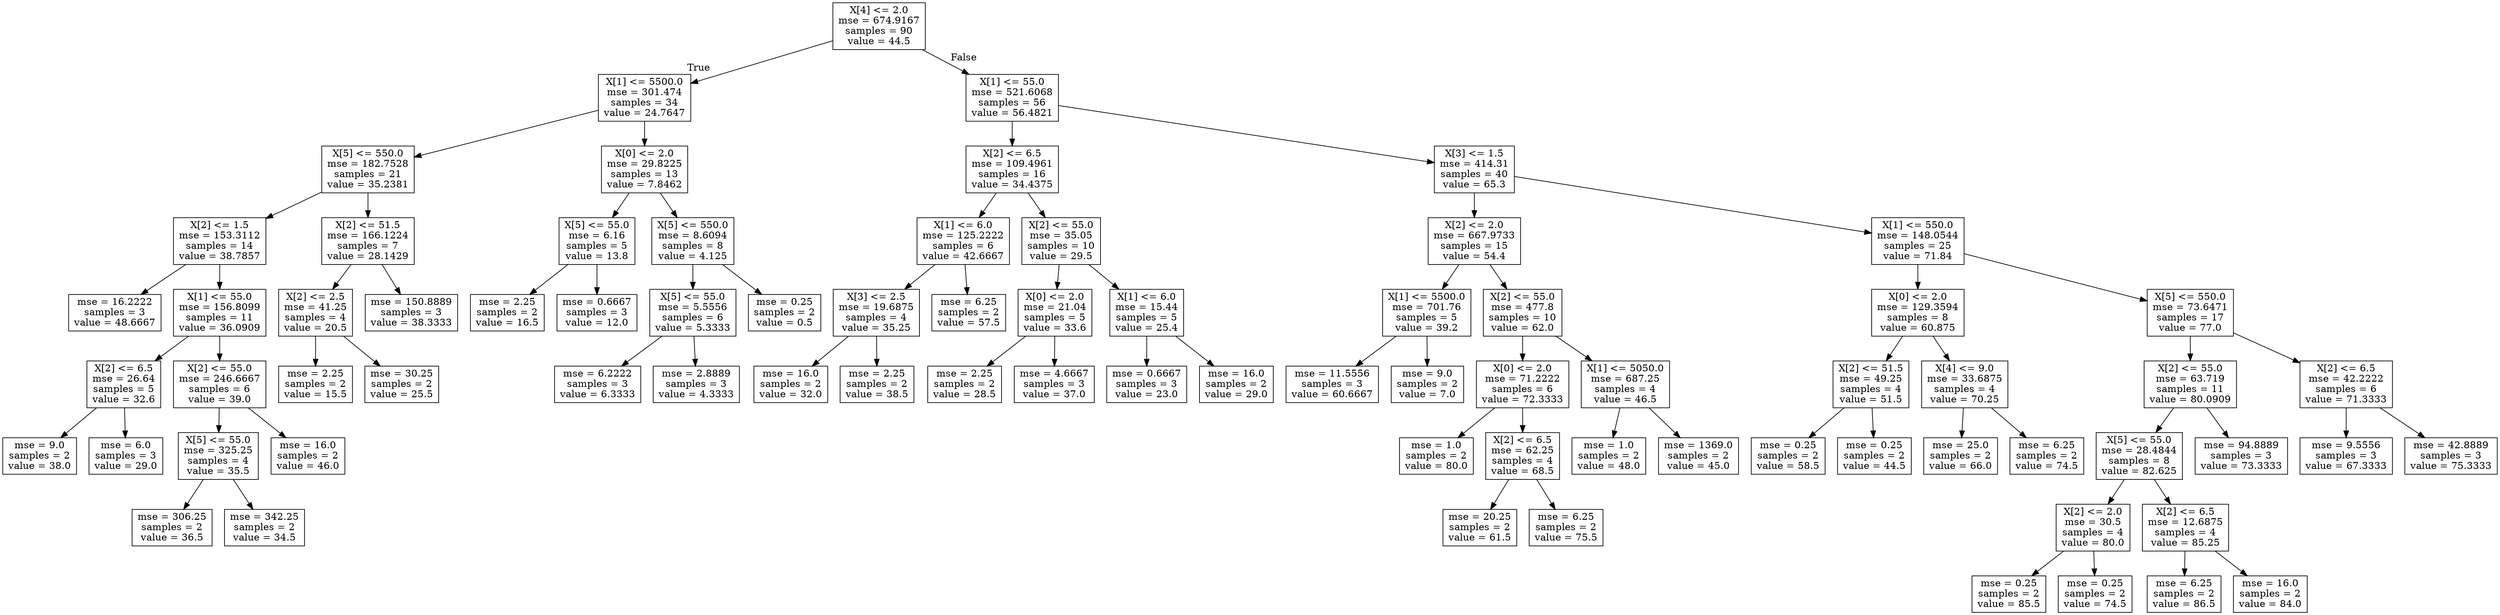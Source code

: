 digraph Tree {
node [shape=box] ;
0 [label="X[4] <= 2.0\nmse = 674.9167\nsamples = 90\nvalue = 44.5"] ;
1 [label="X[1] <= 5500.0\nmse = 301.474\nsamples = 34\nvalue = 24.7647"] ;
0 -> 1 [labeldistance=2.5, labelangle=45, headlabel="True"] ;
2 [label="X[5] <= 550.0\nmse = 182.7528\nsamples = 21\nvalue = 35.2381"] ;
1 -> 2 ;
3 [label="X[2] <= 1.5\nmse = 153.3112\nsamples = 14\nvalue = 38.7857"] ;
2 -> 3 ;
4 [label="mse = 16.2222\nsamples = 3\nvalue = 48.6667"] ;
3 -> 4 ;
5 [label="X[1] <= 55.0\nmse = 156.8099\nsamples = 11\nvalue = 36.0909"] ;
3 -> 5 ;
6 [label="X[2] <= 6.5\nmse = 26.64\nsamples = 5\nvalue = 32.6"] ;
5 -> 6 ;
7 [label="mse = 9.0\nsamples = 2\nvalue = 38.0"] ;
6 -> 7 ;
8 [label="mse = 6.0\nsamples = 3\nvalue = 29.0"] ;
6 -> 8 ;
9 [label="X[2] <= 55.0\nmse = 246.6667\nsamples = 6\nvalue = 39.0"] ;
5 -> 9 ;
10 [label="X[5] <= 55.0\nmse = 325.25\nsamples = 4\nvalue = 35.5"] ;
9 -> 10 ;
11 [label="mse = 306.25\nsamples = 2\nvalue = 36.5"] ;
10 -> 11 ;
12 [label="mse = 342.25\nsamples = 2\nvalue = 34.5"] ;
10 -> 12 ;
13 [label="mse = 16.0\nsamples = 2\nvalue = 46.0"] ;
9 -> 13 ;
14 [label="X[2] <= 51.5\nmse = 166.1224\nsamples = 7\nvalue = 28.1429"] ;
2 -> 14 ;
15 [label="X[2] <= 2.5\nmse = 41.25\nsamples = 4\nvalue = 20.5"] ;
14 -> 15 ;
16 [label="mse = 2.25\nsamples = 2\nvalue = 15.5"] ;
15 -> 16 ;
17 [label="mse = 30.25\nsamples = 2\nvalue = 25.5"] ;
15 -> 17 ;
18 [label="mse = 150.8889\nsamples = 3\nvalue = 38.3333"] ;
14 -> 18 ;
19 [label="X[0] <= 2.0\nmse = 29.8225\nsamples = 13\nvalue = 7.8462"] ;
1 -> 19 ;
20 [label="X[5] <= 55.0\nmse = 6.16\nsamples = 5\nvalue = 13.8"] ;
19 -> 20 ;
21 [label="mse = 2.25\nsamples = 2\nvalue = 16.5"] ;
20 -> 21 ;
22 [label="mse = 0.6667\nsamples = 3\nvalue = 12.0"] ;
20 -> 22 ;
23 [label="X[5] <= 550.0\nmse = 8.6094\nsamples = 8\nvalue = 4.125"] ;
19 -> 23 ;
24 [label="X[5] <= 55.0\nmse = 5.5556\nsamples = 6\nvalue = 5.3333"] ;
23 -> 24 ;
25 [label="mse = 6.2222\nsamples = 3\nvalue = 6.3333"] ;
24 -> 25 ;
26 [label="mse = 2.8889\nsamples = 3\nvalue = 4.3333"] ;
24 -> 26 ;
27 [label="mse = 0.25\nsamples = 2\nvalue = 0.5"] ;
23 -> 27 ;
28 [label="X[1] <= 55.0\nmse = 521.6068\nsamples = 56\nvalue = 56.4821"] ;
0 -> 28 [labeldistance=2.5, labelangle=-45, headlabel="False"] ;
29 [label="X[2] <= 6.5\nmse = 109.4961\nsamples = 16\nvalue = 34.4375"] ;
28 -> 29 ;
30 [label="X[1] <= 6.0\nmse = 125.2222\nsamples = 6\nvalue = 42.6667"] ;
29 -> 30 ;
31 [label="X[3] <= 2.5\nmse = 19.6875\nsamples = 4\nvalue = 35.25"] ;
30 -> 31 ;
32 [label="mse = 16.0\nsamples = 2\nvalue = 32.0"] ;
31 -> 32 ;
33 [label="mse = 2.25\nsamples = 2\nvalue = 38.5"] ;
31 -> 33 ;
34 [label="mse = 6.25\nsamples = 2\nvalue = 57.5"] ;
30 -> 34 ;
35 [label="X[2] <= 55.0\nmse = 35.05\nsamples = 10\nvalue = 29.5"] ;
29 -> 35 ;
36 [label="X[0] <= 2.0\nmse = 21.04\nsamples = 5\nvalue = 33.6"] ;
35 -> 36 ;
37 [label="mse = 2.25\nsamples = 2\nvalue = 28.5"] ;
36 -> 37 ;
38 [label="mse = 4.6667\nsamples = 3\nvalue = 37.0"] ;
36 -> 38 ;
39 [label="X[1] <= 6.0\nmse = 15.44\nsamples = 5\nvalue = 25.4"] ;
35 -> 39 ;
40 [label="mse = 0.6667\nsamples = 3\nvalue = 23.0"] ;
39 -> 40 ;
41 [label="mse = 16.0\nsamples = 2\nvalue = 29.0"] ;
39 -> 41 ;
42 [label="X[3] <= 1.5\nmse = 414.31\nsamples = 40\nvalue = 65.3"] ;
28 -> 42 ;
43 [label="X[2] <= 2.0\nmse = 667.9733\nsamples = 15\nvalue = 54.4"] ;
42 -> 43 ;
44 [label="X[1] <= 5500.0\nmse = 701.76\nsamples = 5\nvalue = 39.2"] ;
43 -> 44 ;
45 [label="mse = 11.5556\nsamples = 3\nvalue = 60.6667"] ;
44 -> 45 ;
46 [label="mse = 9.0\nsamples = 2\nvalue = 7.0"] ;
44 -> 46 ;
47 [label="X[2] <= 55.0\nmse = 477.8\nsamples = 10\nvalue = 62.0"] ;
43 -> 47 ;
48 [label="X[0] <= 2.0\nmse = 71.2222\nsamples = 6\nvalue = 72.3333"] ;
47 -> 48 ;
49 [label="mse = 1.0\nsamples = 2\nvalue = 80.0"] ;
48 -> 49 ;
50 [label="X[2] <= 6.5\nmse = 62.25\nsamples = 4\nvalue = 68.5"] ;
48 -> 50 ;
51 [label="mse = 20.25\nsamples = 2\nvalue = 61.5"] ;
50 -> 51 ;
52 [label="mse = 6.25\nsamples = 2\nvalue = 75.5"] ;
50 -> 52 ;
53 [label="X[1] <= 5050.0\nmse = 687.25\nsamples = 4\nvalue = 46.5"] ;
47 -> 53 ;
54 [label="mse = 1.0\nsamples = 2\nvalue = 48.0"] ;
53 -> 54 ;
55 [label="mse = 1369.0\nsamples = 2\nvalue = 45.0"] ;
53 -> 55 ;
56 [label="X[1] <= 550.0\nmse = 148.0544\nsamples = 25\nvalue = 71.84"] ;
42 -> 56 ;
57 [label="X[0] <= 2.0\nmse = 129.3594\nsamples = 8\nvalue = 60.875"] ;
56 -> 57 ;
58 [label="X[2] <= 51.5\nmse = 49.25\nsamples = 4\nvalue = 51.5"] ;
57 -> 58 ;
59 [label="mse = 0.25\nsamples = 2\nvalue = 58.5"] ;
58 -> 59 ;
60 [label="mse = 0.25\nsamples = 2\nvalue = 44.5"] ;
58 -> 60 ;
61 [label="X[4] <= 9.0\nmse = 33.6875\nsamples = 4\nvalue = 70.25"] ;
57 -> 61 ;
62 [label="mse = 25.0\nsamples = 2\nvalue = 66.0"] ;
61 -> 62 ;
63 [label="mse = 6.25\nsamples = 2\nvalue = 74.5"] ;
61 -> 63 ;
64 [label="X[5] <= 550.0\nmse = 73.6471\nsamples = 17\nvalue = 77.0"] ;
56 -> 64 ;
65 [label="X[2] <= 55.0\nmse = 63.719\nsamples = 11\nvalue = 80.0909"] ;
64 -> 65 ;
66 [label="X[5] <= 55.0\nmse = 28.4844\nsamples = 8\nvalue = 82.625"] ;
65 -> 66 ;
67 [label="X[2] <= 2.0\nmse = 30.5\nsamples = 4\nvalue = 80.0"] ;
66 -> 67 ;
68 [label="mse = 0.25\nsamples = 2\nvalue = 85.5"] ;
67 -> 68 ;
69 [label="mse = 0.25\nsamples = 2\nvalue = 74.5"] ;
67 -> 69 ;
70 [label="X[2] <= 6.5\nmse = 12.6875\nsamples = 4\nvalue = 85.25"] ;
66 -> 70 ;
71 [label="mse = 6.25\nsamples = 2\nvalue = 86.5"] ;
70 -> 71 ;
72 [label="mse = 16.0\nsamples = 2\nvalue = 84.0"] ;
70 -> 72 ;
73 [label="mse = 94.8889\nsamples = 3\nvalue = 73.3333"] ;
65 -> 73 ;
74 [label="X[2] <= 6.5\nmse = 42.2222\nsamples = 6\nvalue = 71.3333"] ;
64 -> 74 ;
75 [label="mse = 9.5556\nsamples = 3\nvalue = 67.3333"] ;
74 -> 75 ;
76 [label="mse = 42.8889\nsamples = 3\nvalue = 75.3333"] ;
74 -> 76 ;
}